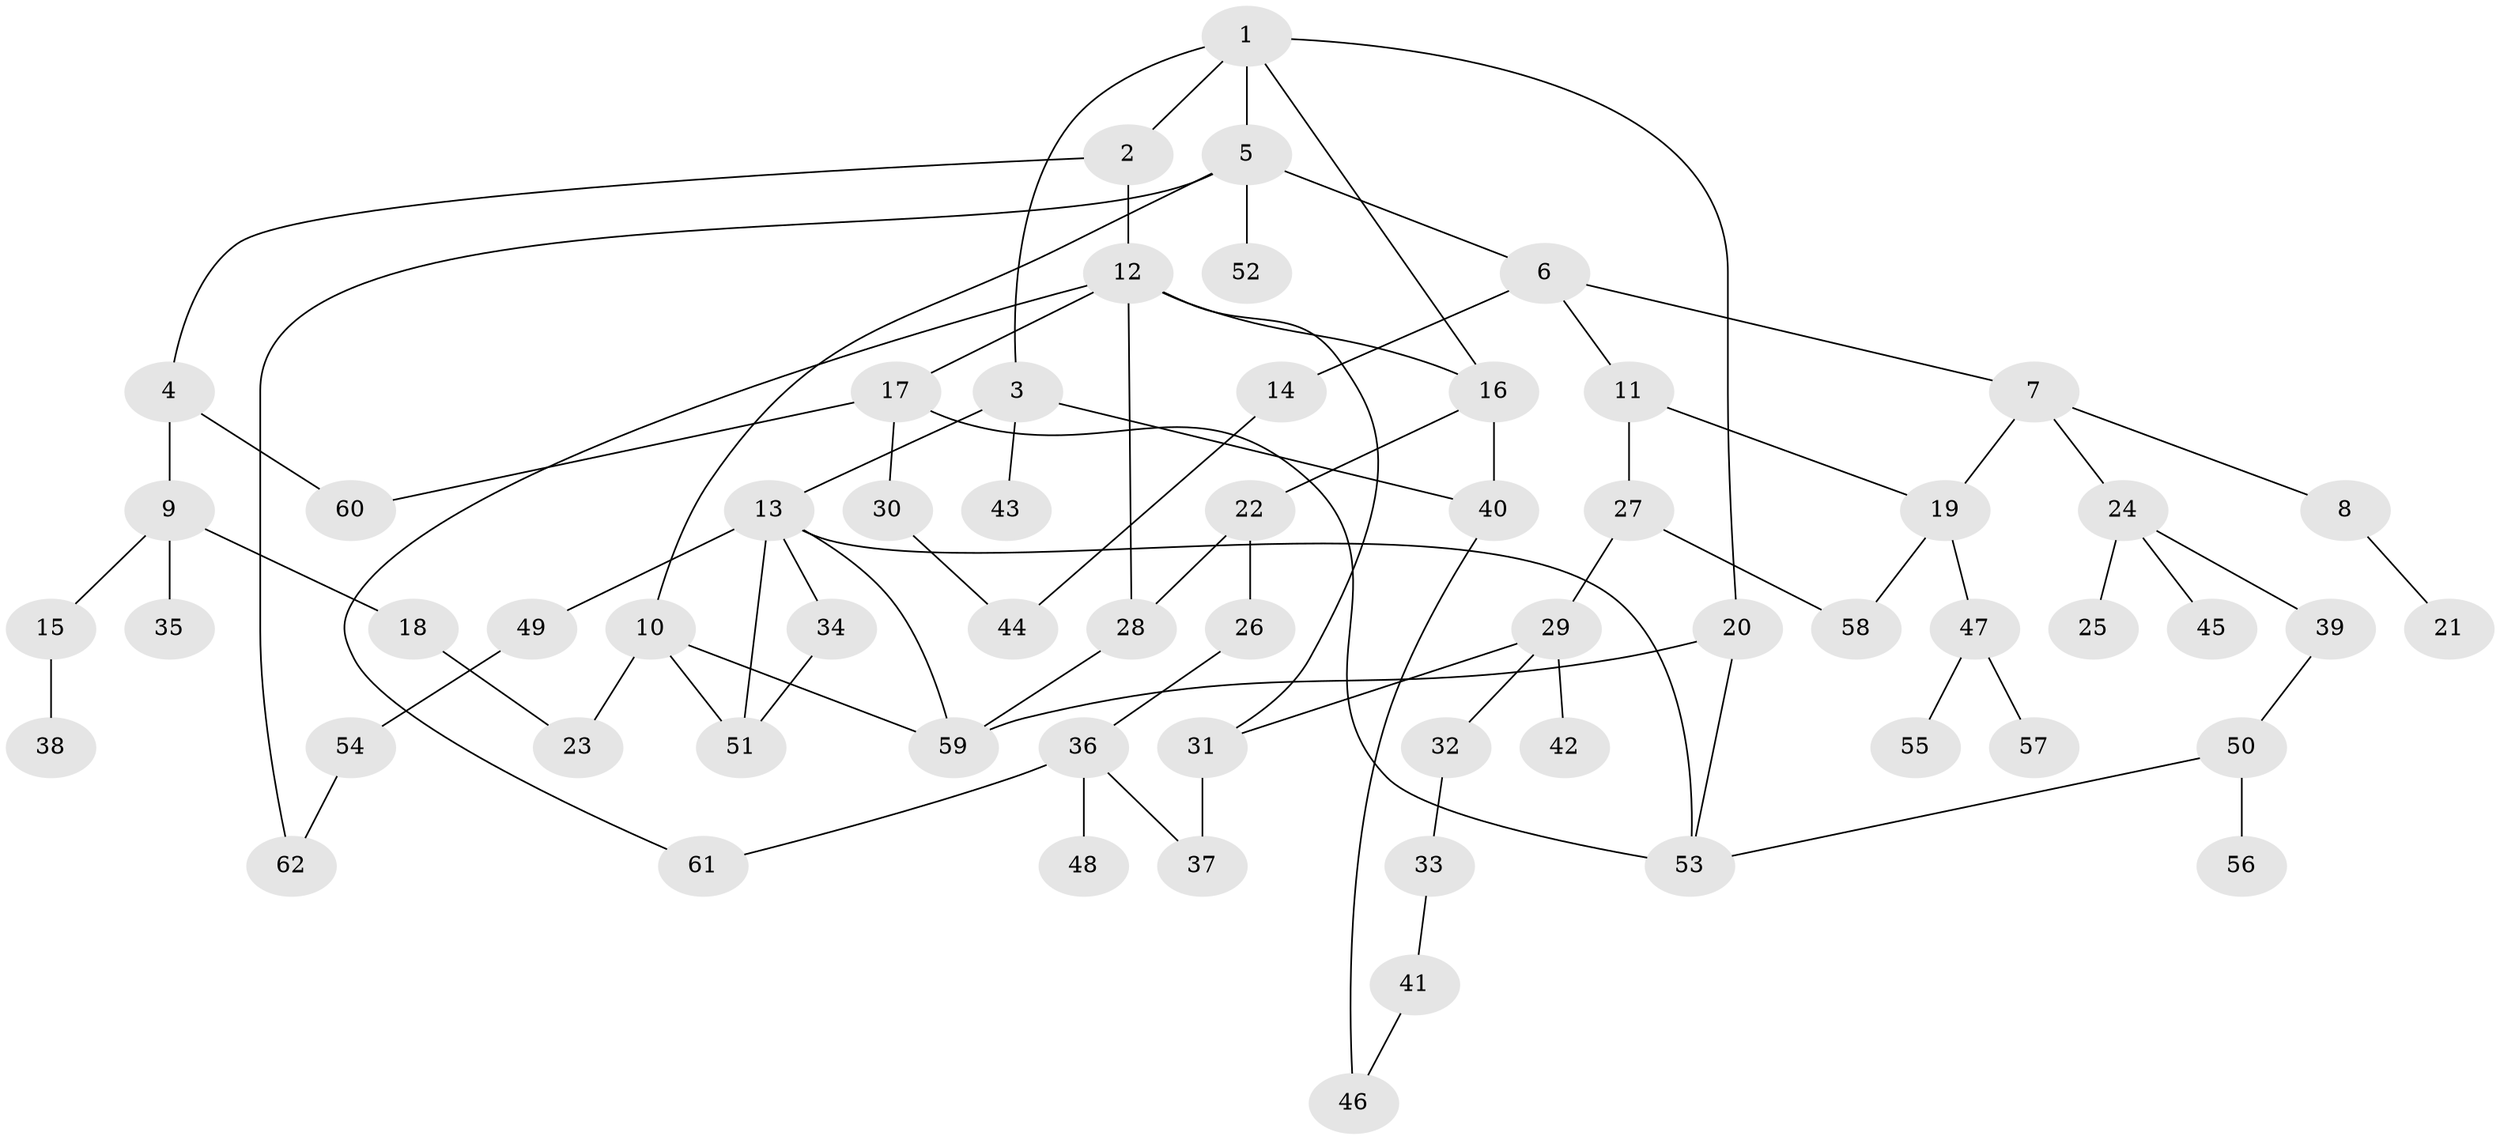 // Generated by graph-tools (version 1.1) at 2025/41/03/09/25 04:41:46]
// undirected, 62 vertices, 82 edges
graph export_dot {
graph [start="1"]
  node [color=gray90,style=filled];
  1;
  2;
  3;
  4;
  5;
  6;
  7;
  8;
  9;
  10;
  11;
  12;
  13;
  14;
  15;
  16;
  17;
  18;
  19;
  20;
  21;
  22;
  23;
  24;
  25;
  26;
  27;
  28;
  29;
  30;
  31;
  32;
  33;
  34;
  35;
  36;
  37;
  38;
  39;
  40;
  41;
  42;
  43;
  44;
  45;
  46;
  47;
  48;
  49;
  50;
  51;
  52;
  53;
  54;
  55;
  56;
  57;
  58;
  59;
  60;
  61;
  62;
  1 -- 2;
  1 -- 3;
  1 -- 5;
  1 -- 16;
  1 -- 20;
  2 -- 4;
  2 -- 12;
  3 -- 13;
  3 -- 40;
  3 -- 43;
  4 -- 9;
  4 -- 60;
  5 -- 6;
  5 -- 10;
  5 -- 52;
  5 -- 62;
  6 -- 7;
  6 -- 11;
  6 -- 14;
  7 -- 8;
  7 -- 19;
  7 -- 24;
  8 -- 21;
  9 -- 15;
  9 -- 18;
  9 -- 35;
  10 -- 23;
  10 -- 59;
  10 -- 51;
  11 -- 27;
  11 -- 19;
  12 -- 17;
  12 -- 31;
  12 -- 61;
  12 -- 16;
  12 -- 28;
  13 -- 34;
  13 -- 49;
  13 -- 51;
  13 -- 59;
  13 -- 53;
  14 -- 44;
  15 -- 38;
  16 -- 22;
  16 -- 40;
  17 -- 30;
  17 -- 60;
  17 -- 53;
  18 -- 23;
  19 -- 47;
  19 -- 58;
  20 -- 53;
  20 -- 59;
  22 -- 26;
  22 -- 28;
  24 -- 25;
  24 -- 39;
  24 -- 45;
  26 -- 36;
  27 -- 29;
  27 -- 58;
  28 -- 59;
  29 -- 32;
  29 -- 42;
  29 -- 31;
  30 -- 44;
  31 -- 37;
  32 -- 33;
  33 -- 41;
  34 -- 51;
  36 -- 48;
  36 -- 37;
  36 -- 61;
  39 -- 50;
  40 -- 46;
  41 -- 46;
  47 -- 55;
  47 -- 57;
  49 -- 54;
  50 -- 56;
  50 -- 53;
  54 -- 62;
}
